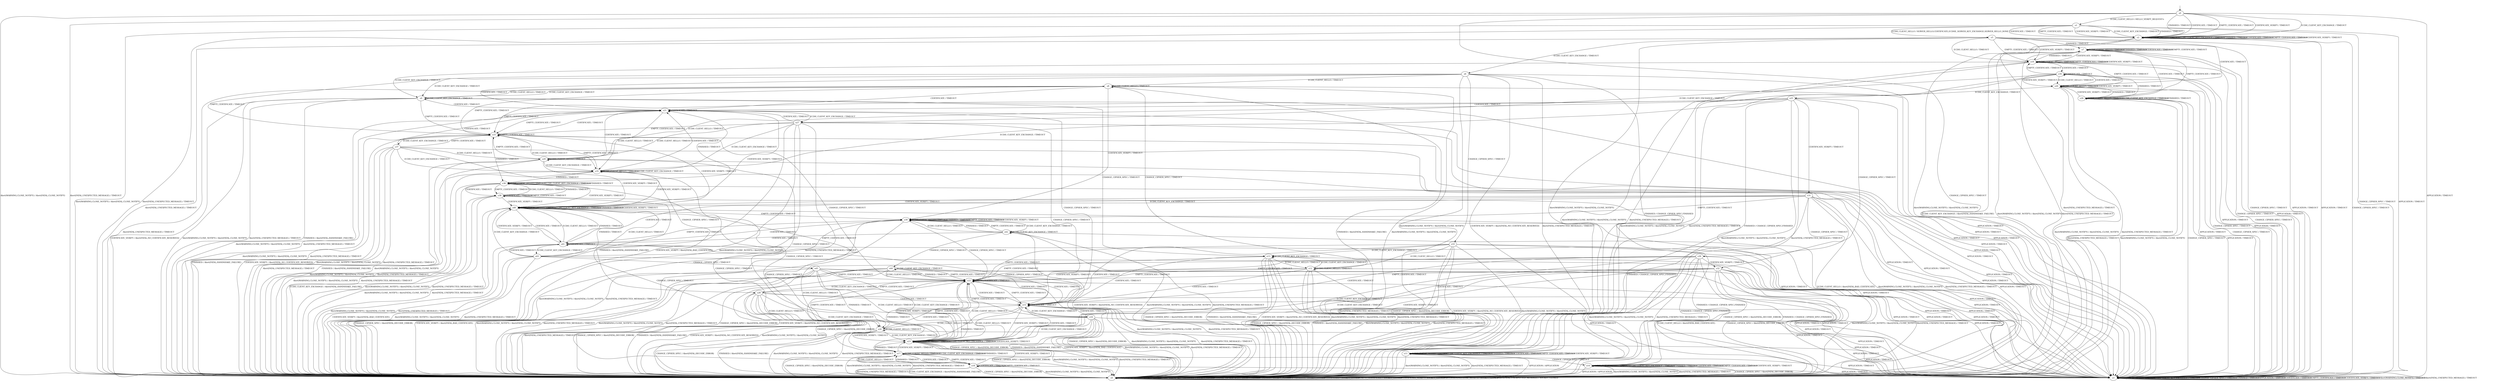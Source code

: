 digraph h5 {
s0 [label="s0"];
s1 [label="s1"];
s2 [label="s2"];
s3 [label="s3"];
s4 [label="s4"];
s5 [label="s5"];
s6 [label="s6"];
s7 [label="s7"];
s19 [label="s19"];
s20 [label="s20"];
s8 [label="s8"];
s9 [label="s9"];
s10 [label="s10"];
s11 [label="s11"];
s21 [label="s21"];
s25 [label="s25"];
s26 [label="s26"];
s33 [label="s33"];
s34 [label="s34"];
s12 [label="s12"];
s13 [label="s13"];
s14 [label="s14"];
s15 [label="s15"];
s22 [label="s22"];
s27 [label="s27"];
s29 [label="s29"];
s30 [label="s30"];
s31 [label="s31"];
s35 [label="s35"];
s36 [label="s36"];
s37 [label="s37"];
s39 [label="s39"];
s40 [label="s40"];
s16 [label="s16"];
s17 [label="s17"];
s23 [label="s23"];
s28 [label="s28"];
s32 [label="s32"];
s38 [label="s38"];
s41 [label="s41"];
s42 [label="s42"];
s18 [label="s18"];
s24 [label="s24"];
s43 [label="s43"];
s44 [label="s44"];
s45 [label="s45"];
s0 -> s1 [label="ECDH_CLIENT_HELLO / HELLO_VERIFY_REQUEST+"];
s0 -> s2 [label="ECDH_CLIENT_KEY_EXCHANGE / TIMEOUT"];
s0 -> s3 [label="CHANGE_CIPHER_SPEC / TIMEOUT"];
s0 -> s2 [label="FINISHED / TIMEOUT"];
s0 -> s3 [label="APPLICATION / TIMEOUT"];
s0 -> s2 [label="CERTIFICATE / TIMEOUT"];
s0 -> s2 [label="EMPTY_CERTIFICATE / TIMEOUT"];
s0 -> s2 [label="CERTIFICATE_VERIFY / TIMEOUT"];
s0 -> s4 [label="Alert(WARNING,CLOSE_NOTIFY) / Alert(FATAL,CLOSE_NOTIFY)"];
s0 -> s4 [label="Alert(FATAL,UNEXPECTED_MESSAGE) / TIMEOUT"];
s1 -> s5 [label="ECDH_CLIENT_HELLO / SERVER_HELLO,CERTIFICATE,ECDHE_SERVER_KEY_EXCHANGE,SERVER_HELLO_DONE"];
s1 -> s2 [label="ECDH_CLIENT_KEY_EXCHANGE / TIMEOUT"];
s1 -> s3 [label="CHANGE_CIPHER_SPEC / TIMEOUT"];
s1 -> s2 [label="FINISHED / TIMEOUT"];
s1 -> s3 [label="APPLICATION / TIMEOUT"];
s1 -> s2 [label="CERTIFICATE / TIMEOUT"];
s1 -> s2 [label="EMPTY_CERTIFICATE / TIMEOUT"];
s1 -> s2 [label="CERTIFICATE_VERIFY / TIMEOUT"];
s1 -> s4 [label="Alert(WARNING,CLOSE_NOTIFY) / Alert(FATAL,CLOSE_NOTIFY)"];
s1 -> s4 [label="Alert(FATAL,UNEXPECTED_MESSAGE) / TIMEOUT"];
s2 -> s2 [label="ECDH_CLIENT_HELLO / TIMEOUT"];
s2 -> s2 [label="ECDH_CLIENT_KEY_EXCHANGE / TIMEOUT"];
s2 -> s3 [label="CHANGE_CIPHER_SPEC / TIMEOUT"];
s2 -> s2 [label="FINISHED / TIMEOUT"];
s2 -> s3 [label="APPLICATION / TIMEOUT"];
s2 -> s2 [label="CERTIFICATE / TIMEOUT"];
s2 -> s2 [label="EMPTY_CERTIFICATE / TIMEOUT"];
s2 -> s2 [label="CERTIFICATE_VERIFY / TIMEOUT"];
s2 -> s4 [label="Alert(WARNING,CLOSE_NOTIFY) / Alert(FATAL,CLOSE_NOTIFY)"];
s2 -> s4 [label="Alert(FATAL,UNEXPECTED_MESSAGE) / TIMEOUT"];
s3 -> s3 [label="ECDH_CLIENT_HELLO / TIMEOUT"];
s3 -> s3 [label="ECDH_CLIENT_KEY_EXCHANGE / TIMEOUT"];
s3 -> s3 [label="CHANGE_CIPHER_SPEC / TIMEOUT"];
s3 -> s3 [label="FINISHED / TIMEOUT"];
s3 -> s3 [label="APPLICATION / TIMEOUT"];
s3 -> s3 [label="CERTIFICATE / TIMEOUT"];
s3 -> s3 [label="EMPTY_CERTIFICATE / TIMEOUT"];
s3 -> s3 [label="CERTIFICATE_VERIFY / TIMEOUT"];
s3 -> s3 [label="Alert(WARNING,CLOSE_NOTIFY) / TIMEOUT"];
s3 -> s3 [label="Alert(FATAL,UNEXPECTED_MESSAGE) / TIMEOUT"];
s4 -> s4 [label="ECDH_CLIENT_HELLO / SOCKET_CLOSED"];
s4 -> s4 [label="ECDH_CLIENT_KEY_EXCHANGE / SOCKET_CLOSED"];
s4 -> s4 [label="CHANGE_CIPHER_SPEC / SOCKET_CLOSED"];
s4 -> s4 [label="FINISHED / SOCKET_CLOSED"];
s4 -> s4 [label="APPLICATION / SOCKET_CLOSED"];
s4 -> s4 [label="CERTIFICATE / SOCKET_CLOSED"];
s4 -> s4 [label="EMPTY_CERTIFICATE / SOCKET_CLOSED"];
s4 -> s4 [label="CERTIFICATE_VERIFY / SOCKET_CLOSED"];
s4 -> s4 [label="Alert(WARNING,CLOSE_NOTIFY) / SOCKET_CLOSED"];
s4 -> s4 [label="Alert(FATAL,UNEXPECTED_MESSAGE) / SOCKET_CLOSED"];
s5 -> s19 [label="ECDH_CLIENT_HELLO / TIMEOUT"];
s5 -> s6 [label="ECDH_CLIENT_KEY_EXCHANGE / TIMEOUT"];
s5 -> s3 [label="CHANGE_CIPHER_SPEC / TIMEOUT"];
s5 -> s7 [label="FINISHED / TIMEOUT"];
s5 -> s3 [label="APPLICATION / TIMEOUT"];
s5 -> s20 [label="CERTIFICATE / TIMEOUT"];
s5 -> s19 [label="EMPTY_CERTIFICATE / TIMEOUT"];
s5 -> s19 [label="CERTIFICATE_VERIFY / TIMEOUT"];
s5 -> s4 [label="Alert(WARNING,CLOSE_NOTIFY) / Alert(FATAL,CLOSE_NOTIFY)"];
s5 -> s4 [label="Alert(FATAL,UNEXPECTED_MESSAGE) / TIMEOUT"];
s6 -> s8 [label="ECDH_CLIENT_HELLO / TIMEOUT"];
s6 -> s9 [label="ECDH_CLIENT_KEY_EXCHANGE / TIMEOUT"];
s6 -> s10 [label="CHANGE_CIPHER_SPEC / TIMEOUT"];
s6 -> s11 [label="FINISHED / CHANGE_CIPHER_SPEC,FINISHED"];
s6 -> s3 [label="APPLICATION / TIMEOUT"];
s6 -> s21 [label="CERTIFICATE / TIMEOUT"];
s6 -> s33 [label="EMPTY_CERTIFICATE / TIMEOUT"];
s6 -> s4 [label="CERTIFICATE_VERIFY / Alert(FATAL,NO_CERTIFICATE_RESERVED)"];
s6 -> s4 [label="Alert(WARNING,CLOSE_NOTIFY) / Alert(FATAL,CLOSE_NOTIFY)"];
s6 -> s4 [label="Alert(FATAL,UNEXPECTED_MESSAGE) / TIMEOUT"];
s7 -> s7 [label="ECDH_CLIENT_HELLO / TIMEOUT"];
s7 -> s4 [label="ECDH_CLIENT_KEY_EXCHANGE / Alert(FATAL,HANDSHAKE_FAILURE)"];
s7 -> s3 [label="CHANGE_CIPHER_SPEC / TIMEOUT"];
s7 -> s7 [label="FINISHED / TIMEOUT"];
s7 -> s3 [label="APPLICATION / TIMEOUT"];
s7 -> s7 [label="CERTIFICATE / TIMEOUT"];
s7 -> s7 [label="EMPTY_CERTIFICATE / TIMEOUT"];
s7 -> s19 [label="CERTIFICATE_VERIFY / TIMEOUT"];
s7 -> s4 [label="Alert(WARNING,CLOSE_NOTIFY) / Alert(FATAL,CLOSE_NOTIFY)"];
s7 -> s4 [label="Alert(FATAL,UNEXPECTED_MESSAGE) / TIMEOUT"];
s19 -> s19 [label="ECDH_CLIENT_HELLO / TIMEOUT"];
s19 -> s9 [label="ECDH_CLIENT_KEY_EXCHANGE / TIMEOUT"];
s19 -> s3 [label="CHANGE_CIPHER_SPEC / TIMEOUT"];
s19 -> s7 [label="FINISHED / TIMEOUT"];
s19 -> s3 [label="APPLICATION / TIMEOUT"];
s19 -> s34 [label="CERTIFICATE / TIMEOUT"];
s19 -> s19 [label="EMPTY_CERTIFICATE / TIMEOUT"];
s19 -> s19 [label="CERTIFICATE_VERIFY / TIMEOUT"];
s19 -> s4 [label="Alert(WARNING,CLOSE_NOTIFY) / Alert(FATAL,CLOSE_NOTIFY)"];
s19 -> s4 [label="Alert(FATAL,UNEXPECTED_MESSAGE) / TIMEOUT"];
s20 -> s20 [label="ECDH_CLIENT_HELLO / TIMEOUT"];
s20 -> s25 [label="ECDH_CLIENT_KEY_EXCHANGE / TIMEOUT"];
s20 -> s3 [label="CHANGE_CIPHER_SPEC / TIMEOUT"];
s20 -> s26 [label="FINISHED / TIMEOUT"];
s20 -> s3 [label="APPLICATION / TIMEOUT"];
s20 -> s34 [label="CERTIFICATE / TIMEOUT"];
s20 -> s19 [label="EMPTY_CERTIFICATE / TIMEOUT"];
s20 -> s20 [label="CERTIFICATE_VERIFY / TIMEOUT"];
s20 -> s4 [label="Alert(WARNING,CLOSE_NOTIFY) / Alert(FATAL,CLOSE_NOTIFY)"];
s20 -> s4 [label="Alert(FATAL,UNEXPECTED_MESSAGE) / TIMEOUT"];
s8 -> s8 [label="ECDH_CLIENT_HELLO / TIMEOUT"];
s8 -> s9 [label="ECDH_CLIENT_KEY_EXCHANGE / TIMEOUT"];
s8 -> s12 [label="CHANGE_CIPHER_SPEC / TIMEOUT"];
s8 -> s4 [label="FINISHED / Alert(FATAL,HANDSHAKE_FAILURE)"];
s8 -> s3 [label="APPLICATION / TIMEOUT"];
s8 -> s21 [label="CERTIFICATE / TIMEOUT"];
s8 -> s33 [label="EMPTY_CERTIFICATE / TIMEOUT"];
s8 -> s39 [label="CERTIFICATE_VERIFY / TIMEOUT"];
s8 -> s4 [label="Alert(WARNING,CLOSE_NOTIFY) / Alert(FATAL,CLOSE_NOTIFY)"];
s8 -> s4 [label="Alert(FATAL,UNEXPECTED_MESSAGE) / TIMEOUT"];
s9 -> s8 [label="ECDH_CLIENT_HELLO / TIMEOUT"];
s9 -> s9 [label="ECDH_CLIENT_KEY_EXCHANGE / TIMEOUT"];
s9 -> s13 [label="CHANGE_CIPHER_SPEC / TIMEOUT"];
s9 -> s4 [label="FINISHED / Alert(FATAL,HANDSHAKE_FAILURE)"];
s9 -> s3 [label="APPLICATION / TIMEOUT"];
s9 -> s21 [label="CERTIFICATE / TIMEOUT"];
s9 -> s33 [label="EMPTY_CERTIFICATE / TIMEOUT"];
s9 -> s4 [label="CERTIFICATE_VERIFY / Alert(FATAL,NO_CERTIFICATE_RESERVED)"];
s9 -> s4 [label="Alert(WARNING,CLOSE_NOTIFY) / Alert(FATAL,CLOSE_NOTIFY)"];
s9 -> s4 [label="Alert(FATAL,UNEXPECTED_MESSAGE) / TIMEOUT"];
s10 -> s12 [label="ECDH_CLIENT_HELLO / TIMEOUT"];
s10 -> s13 [label="ECDH_CLIENT_KEY_EXCHANGE / TIMEOUT"];
s10 -> s4 [label="CHANGE_CIPHER_SPEC / Alert(FATAL,DECODE_ERROR)"];
s10 -> s14 [label="FINISHED / CHANGE_CIPHER_SPEC,FINISHED"];
s10 -> s3 [label="APPLICATION / TIMEOUT"];
s10 -> s15 [label="CERTIFICATE / TIMEOUT"];
s10 -> s22 [label="EMPTY_CERTIFICATE / TIMEOUT"];
s10 -> s4 [label="CERTIFICATE_VERIFY / Alert(FATAL,NO_CERTIFICATE_RESERVED)"];
s10 -> s4 [label="Alert(WARNING,CLOSE_NOTIFY) / Alert(FATAL,CLOSE_NOTIFY)"];
s10 -> s4 [label="Alert(FATAL,UNEXPECTED_MESSAGE) / TIMEOUT"];
s11 -> s11 [label="ECDH_CLIENT_HELLO / TIMEOUT"];
s11 -> s11 [label="ECDH_CLIENT_KEY_EXCHANGE / TIMEOUT"];
s11 -> s14 [label="CHANGE_CIPHER_SPEC / TIMEOUT"];
s11 -> s11 [label="FINISHED / TIMEOUT"];
s11 -> s4 [label="APPLICATION / APPLICATION"];
s11 -> s11 [label="CERTIFICATE / TIMEOUT"];
s11 -> s11 [label="EMPTY_CERTIFICATE / TIMEOUT"];
s11 -> s11 [label="CERTIFICATE_VERIFY / TIMEOUT"];
s11 -> s4 [label="Alert(WARNING,CLOSE_NOTIFY) / Alert(FATAL,CLOSE_NOTIFY)"];
s11 -> s4 [label="Alert(FATAL,UNEXPECTED_MESSAGE) / TIMEOUT"];
s21 -> s35 [label="ECDH_CLIENT_HELLO / TIMEOUT"];
s21 -> s27 [label="ECDH_CLIENT_KEY_EXCHANGE / TIMEOUT"];
s21 -> s15 [label="CHANGE_CIPHER_SPEC / TIMEOUT"];
s21 -> s36 [label="FINISHED / TIMEOUT"];
s21 -> s3 [label="APPLICATION / TIMEOUT"];
s21 -> s21 [label="CERTIFICATE / TIMEOUT"];
s21 -> s33 [label="EMPTY_CERTIFICATE / TIMEOUT"];
s21 -> s40 [label="CERTIFICATE_VERIFY / TIMEOUT"];
s21 -> s4 [label="Alert(WARNING,CLOSE_NOTIFY) / Alert(FATAL,CLOSE_NOTIFY)"];
s21 -> s4 [label="Alert(FATAL,UNEXPECTED_MESSAGE) / TIMEOUT"];
s25 -> s29 [label="ECDH_CLIENT_HELLO / TIMEOUT"];
s25 -> s35 [label="ECDH_CLIENT_KEY_EXCHANGE / TIMEOUT"];
s25 -> s30 [label="CHANGE_CIPHER_SPEC / TIMEOUT"];
s25 -> s11 [label="FINISHED / CHANGE_CIPHER_SPEC,FINISHED"];
s25 -> s3 [label="APPLICATION / TIMEOUT"];
s25 -> s21 [label="CERTIFICATE / TIMEOUT"];
s25 -> s33 [label="EMPTY_CERTIFICATE / TIMEOUT"];
s25 -> s31 [label="CERTIFICATE_VERIFY / TIMEOUT"];
s25 -> s4 [label="Alert(WARNING,CLOSE_NOTIFY) / Alert(FATAL,CLOSE_NOTIFY)"];
s25 -> s4 [label="Alert(FATAL,UNEXPECTED_MESSAGE) / TIMEOUT"];
s26 -> s26 [label="ECDH_CLIENT_HELLO / TIMEOUT"];
s26 -> s26 [label="ECDH_CLIENT_KEY_EXCHANGE / TIMEOUT"];
s26 -> s3 [label="CHANGE_CIPHER_SPEC / TIMEOUT"];
s26 -> s26 [label="FINISHED / TIMEOUT"];
s26 -> s3 [label="APPLICATION / TIMEOUT"];
s26 -> s7 [label="CERTIFICATE / TIMEOUT"];
s26 -> s7 [label="EMPTY_CERTIFICATE / TIMEOUT"];
s26 -> s20 [label="CERTIFICATE_VERIFY / TIMEOUT"];
s26 -> s4 [label="Alert(WARNING,CLOSE_NOTIFY) / Alert(FATAL,CLOSE_NOTIFY)"];
s26 -> s4 [label="Alert(FATAL,UNEXPECTED_MESSAGE) / TIMEOUT"];
s33 -> s35 [label="ECDH_CLIENT_HELLO / TIMEOUT"];
s33 -> s37 [label="ECDH_CLIENT_KEY_EXCHANGE / TIMEOUT"];
s33 -> s22 [label="CHANGE_CIPHER_SPEC / TIMEOUT"];
s33 -> s36 [label="FINISHED / TIMEOUT"];
s33 -> s3 [label="APPLICATION / TIMEOUT"];
s33 -> s21 [label="CERTIFICATE / TIMEOUT"];
s33 -> s33 [label="EMPTY_CERTIFICATE / TIMEOUT"];
s33 -> s40 [label="CERTIFICATE_VERIFY / TIMEOUT"];
s33 -> s4 [label="Alert(WARNING,CLOSE_NOTIFY) / Alert(FATAL,CLOSE_NOTIFY)"];
s33 -> s4 [label="Alert(FATAL,UNEXPECTED_MESSAGE) / TIMEOUT"];
s34 -> s20 [label="ECDH_CLIENT_HELLO / TIMEOUT"];
s34 -> s27 [label="ECDH_CLIENT_KEY_EXCHANGE / TIMEOUT"];
s34 -> s3 [label="CHANGE_CIPHER_SPEC / TIMEOUT"];
s34 -> s26 [label="FINISHED / TIMEOUT"];
s34 -> s3 [label="APPLICATION / TIMEOUT"];
s34 -> s34 [label="CERTIFICATE / TIMEOUT"];
s34 -> s19 [label="EMPTY_CERTIFICATE / TIMEOUT"];
s34 -> s20 [label="CERTIFICATE_VERIFY / TIMEOUT"];
s34 -> s4 [label="Alert(WARNING,CLOSE_NOTIFY) / Alert(FATAL,CLOSE_NOTIFY)"];
s34 -> s4 [label="Alert(FATAL,UNEXPECTED_MESSAGE) / TIMEOUT"];
s12 -> s12 [label="ECDH_CLIENT_HELLO / TIMEOUT"];
s12 -> s13 [label="ECDH_CLIENT_KEY_EXCHANGE / TIMEOUT"];
s12 -> s4 [label="CHANGE_CIPHER_SPEC / Alert(FATAL,DECODE_ERROR)"];
s12 -> s4 [label="FINISHED / Alert(FATAL,HANDSHAKE_FAILURE)"];
s12 -> s3 [label="APPLICATION / TIMEOUT"];
s12 -> s15 [label="CERTIFICATE / TIMEOUT"];
s12 -> s22 [label="EMPTY_CERTIFICATE / TIMEOUT"];
s12 -> s22 [label="CERTIFICATE_VERIFY / TIMEOUT"];
s12 -> s4 [label="Alert(WARNING,CLOSE_NOTIFY) / Alert(FATAL,CLOSE_NOTIFY)"];
s12 -> s4 [label="Alert(FATAL,UNEXPECTED_MESSAGE) / TIMEOUT"];
s13 -> s12 [label="ECDH_CLIENT_HELLO / TIMEOUT"];
s13 -> s13 [label="ECDH_CLIENT_KEY_EXCHANGE / TIMEOUT"];
s13 -> s4 [label="CHANGE_CIPHER_SPEC / Alert(FATAL,DECODE_ERROR)"];
s13 -> s4 [label="FINISHED / Alert(FATAL,HANDSHAKE_FAILURE)"];
s13 -> s3 [label="APPLICATION / TIMEOUT"];
s13 -> s15 [label="CERTIFICATE / TIMEOUT"];
s13 -> s22 [label="EMPTY_CERTIFICATE / TIMEOUT"];
s13 -> s4 [label="CERTIFICATE_VERIFY / Alert(FATAL,NO_CERTIFICATE_RESERVED)"];
s13 -> s4 [label="Alert(WARNING,CLOSE_NOTIFY) / Alert(FATAL,CLOSE_NOTIFY)"];
s13 -> s4 [label="Alert(FATAL,UNEXPECTED_MESSAGE) / TIMEOUT"];
s14 -> s14 [label="ECDH_CLIENT_HELLO / TIMEOUT"];
s14 -> s14 [label="ECDH_CLIENT_KEY_EXCHANGE / TIMEOUT"];
s14 -> s4 [label="CHANGE_CIPHER_SPEC / Alert(FATAL,DECODE_ERROR)"];
s14 -> s14 [label="FINISHED / TIMEOUT"];
s14 -> s4 [label="APPLICATION / APPLICATION"];
s14 -> s14 [label="CERTIFICATE / TIMEOUT"];
s14 -> s14 [label="EMPTY_CERTIFICATE / TIMEOUT"];
s14 -> s14 [label="CERTIFICATE_VERIFY / TIMEOUT"];
s14 -> s4 [label="Alert(WARNING,CLOSE_NOTIFY) / Alert(FATAL,CLOSE_NOTIFY)"];
s14 -> s4 [label="Alert(FATAL,UNEXPECTED_MESSAGE) / TIMEOUT"];
s15 -> s23 [label="ECDH_CLIENT_HELLO / TIMEOUT"];
s15 -> s16 [label="ECDH_CLIENT_KEY_EXCHANGE / TIMEOUT"];
s15 -> s4 [label="CHANGE_CIPHER_SPEC / Alert(FATAL,DECODE_ERROR)"];
s15 -> s17 [label="FINISHED / TIMEOUT"];
s15 -> s3 [label="APPLICATION / TIMEOUT"];
s15 -> s15 [label="CERTIFICATE / TIMEOUT"];
s15 -> s22 [label="EMPTY_CERTIFICATE / TIMEOUT"];
s15 -> s23 [label="CERTIFICATE_VERIFY / TIMEOUT"];
s15 -> s4 [label="Alert(WARNING,CLOSE_NOTIFY) / Alert(FATAL,CLOSE_NOTIFY)"];
s15 -> s4 [label="Alert(FATAL,UNEXPECTED_MESSAGE) / TIMEOUT"];
s22 -> s23 [label="ECDH_CLIENT_HELLO / TIMEOUT"];
s22 -> s28 [label="ECDH_CLIENT_KEY_EXCHANGE / TIMEOUT"];
s22 -> s4 [label="CHANGE_CIPHER_SPEC / Alert(FATAL,DECODE_ERROR)"];
s22 -> s17 [label="FINISHED / TIMEOUT"];
s22 -> s3 [label="APPLICATION / TIMEOUT"];
s22 -> s15 [label="CERTIFICATE / TIMEOUT"];
s22 -> s22 [label="EMPTY_CERTIFICATE / TIMEOUT"];
s22 -> s23 [label="CERTIFICATE_VERIFY / TIMEOUT"];
s22 -> s4 [label="Alert(WARNING,CLOSE_NOTIFY) / Alert(FATAL,CLOSE_NOTIFY)"];
s22 -> s4 [label="Alert(FATAL,UNEXPECTED_MESSAGE) / TIMEOUT"];
s27 -> s29 [label="ECDH_CLIENT_HELLO / TIMEOUT"];
s27 -> s35 [label="ECDH_CLIENT_KEY_EXCHANGE / TIMEOUT"];
s27 -> s16 [label="CHANGE_CIPHER_SPEC / TIMEOUT"];
s27 -> s4 [label="FINISHED / Alert(FATAL,HANDSHAKE_FAILURE)"];
s27 -> s3 [label="APPLICATION / TIMEOUT"];
s27 -> s21 [label="CERTIFICATE / TIMEOUT"];
s27 -> s33 [label="EMPTY_CERTIFICATE / TIMEOUT"];
s27 -> s4 [label="CERTIFICATE_VERIFY / Alert(FATAL,BAD_CERTIFICATE)"];
s27 -> s4 [label="Alert(WARNING,CLOSE_NOTIFY) / Alert(FATAL,CLOSE_NOTIFY)"];
s27 -> s4 [label="Alert(FATAL,UNEXPECTED_MESSAGE) / TIMEOUT"];
s29 -> s29 [label="ECDH_CLIENT_HELLO / TIMEOUT"];
s29 -> s35 [label="ECDH_CLIENT_KEY_EXCHANGE / TIMEOUT"];
s29 -> s24 [label="CHANGE_CIPHER_SPEC / TIMEOUT"];
s29 -> s4 [label="FINISHED / Alert(FATAL,HANDSHAKE_FAILURE)"];
s29 -> s3 [label="APPLICATION / TIMEOUT"];
s29 -> s21 [label="CERTIFICATE / TIMEOUT"];
s29 -> s33 [label="EMPTY_CERTIFICATE / TIMEOUT"];
s29 -> s40 [label="CERTIFICATE_VERIFY / TIMEOUT"];
s29 -> s4 [label="Alert(WARNING,CLOSE_NOTIFY) / Alert(FATAL,CLOSE_NOTIFY)"];
s29 -> s4 [label="Alert(FATAL,UNEXPECTED_MESSAGE) / TIMEOUT"];
s30 -> s24 [label="ECDH_CLIENT_HELLO / TIMEOUT"];
s30 -> s23 [label="ECDH_CLIENT_KEY_EXCHANGE / TIMEOUT"];
s30 -> s4 [label="CHANGE_CIPHER_SPEC / Alert(FATAL,DECODE_ERROR)"];
s30 -> s14 [label="FINISHED / CHANGE_CIPHER_SPEC,FINISHED"];
s30 -> s3 [label="APPLICATION / TIMEOUT"];
s30 -> s15 [label="CERTIFICATE / TIMEOUT"];
s30 -> s22 [label="EMPTY_CERTIFICATE / TIMEOUT"];
s30 -> s32 [label="CERTIFICATE_VERIFY / TIMEOUT"];
s30 -> s4 [label="Alert(WARNING,CLOSE_NOTIFY) / Alert(FATAL,CLOSE_NOTIFY)"];
s30 -> s4 [label="Alert(FATAL,UNEXPECTED_MESSAGE) / TIMEOUT"];
s31 -> s4 [label="ECDH_CLIENT_HELLO / Alert(FATAL,BAD_CERTIFICATE)"];
s31 -> s40 [label="ECDH_CLIENT_KEY_EXCHANGE / TIMEOUT"];
s31 -> s32 [label="CHANGE_CIPHER_SPEC / TIMEOUT"];
s31 -> s11 [label="FINISHED / CHANGE_CIPHER_SPEC,FINISHED"];
s31 -> s3 [label="APPLICATION / TIMEOUT"];
s31 -> s41 [label="CERTIFICATE / TIMEOUT"];
s31 -> s39 [label="EMPTY_CERTIFICATE / TIMEOUT"];
s31 -> s40 [label="CERTIFICATE_VERIFY / TIMEOUT"];
s31 -> s4 [label="Alert(WARNING,CLOSE_NOTIFY) / Alert(FATAL,CLOSE_NOTIFY)"];
s31 -> s4 [label="Alert(FATAL,UNEXPECTED_MESSAGE) / TIMEOUT"];
s35 -> s35 [label="ECDH_CLIENT_HELLO / TIMEOUT"];
s35 -> s35 [label="ECDH_CLIENT_KEY_EXCHANGE / TIMEOUT"];
s35 -> s23 [label="CHANGE_CIPHER_SPEC / TIMEOUT"];
s35 -> s36 [label="FINISHED / TIMEOUT"];
s35 -> s3 [label="APPLICATION / TIMEOUT"];
s35 -> s21 [label="CERTIFICATE / TIMEOUT"];
s35 -> s33 [label="EMPTY_CERTIFICATE / TIMEOUT"];
s35 -> s40 [label="CERTIFICATE_VERIFY / TIMEOUT"];
s35 -> s4 [label="Alert(WARNING,CLOSE_NOTIFY) / Alert(FATAL,CLOSE_NOTIFY)"];
s35 -> s4 [label="Alert(FATAL,UNEXPECTED_MESSAGE) / TIMEOUT"];
s36 -> s36 [label="ECDH_CLIENT_HELLO / TIMEOUT"];
s36 -> s36 [label="ECDH_CLIENT_KEY_EXCHANGE / TIMEOUT"];
s36 -> s17 [label="CHANGE_CIPHER_SPEC / TIMEOUT"];
s36 -> s36 [label="FINISHED / TIMEOUT"];
s36 -> s3 [label="APPLICATION / TIMEOUT"];
s36 -> s38 [label="CERTIFICATE / TIMEOUT"];
s36 -> s38 [label="EMPTY_CERTIFICATE / TIMEOUT"];
s36 -> s40 [label="CERTIFICATE_VERIFY / TIMEOUT"];
s36 -> s4 [label="Alert(WARNING,CLOSE_NOTIFY) / Alert(FATAL,CLOSE_NOTIFY)"];
s36 -> s4 [label="Alert(FATAL,UNEXPECTED_MESSAGE) / TIMEOUT"];
s37 -> s29 [label="ECDH_CLIENT_HELLO / TIMEOUT"];
s37 -> s35 [label="ECDH_CLIENT_KEY_EXCHANGE / TIMEOUT"];
s37 -> s28 [label="CHANGE_CIPHER_SPEC / TIMEOUT"];
s37 -> s4 [label="FINISHED / Alert(FATAL,HANDSHAKE_FAILURE)"];
s37 -> s3 [label="APPLICATION / TIMEOUT"];
s37 -> s21 [label="CERTIFICATE / TIMEOUT"];
s37 -> s33 [label="EMPTY_CERTIFICATE / TIMEOUT"];
s37 -> s4 [label="CERTIFICATE_VERIFY / Alert(FATAL,NO_CERTIFICATE_RESERVED)"];
s37 -> s4 [label="Alert(WARNING,CLOSE_NOTIFY) / Alert(FATAL,CLOSE_NOTIFY)"];
s37 -> s4 [label="Alert(FATAL,UNEXPECTED_MESSAGE) / TIMEOUT"];
s39 -> s39 [label="ECDH_CLIENT_HELLO / TIMEOUT"];
s39 -> s42 [label="ECDH_CLIENT_KEY_EXCHANGE / TIMEOUT"];
s39 -> s22 [label="CHANGE_CIPHER_SPEC / TIMEOUT"];
s39 -> s39 [label="FINISHED / TIMEOUT"];
s39 -> s3 [label="APPLICATION / TIMEOUT"];
s39 -> s41 [label="CERTIFICATE / TIMEOUT"];
s39 -> s39 [label="EMPTY_CERTIFICATE / TIMEOUT"];
s39 -> s39 [label="CERTIFICATE_VERIFY / TIMEOUT"];
s39 -> s4 [label="Alert(WARNING,CLOSE_NOTIFY) / Alert(FATAL,CLOSE_NOTIFY)"];
s39 -> s4 [label="Alert(FATAL,UNEXPECTED_MESSAGE) / TIMEOUT"];
s40 -> s40 [label="ECDH_CLIENT_HELLO / TIMEOUT"];
s40 -> s40 [label="ECDH_CLIENT_KEY_EXCHANGE / TIMEOUT"];
s40 -> s23 [label="CHANGE_CIPHER_SPEC / TIMEOUT"];
s40 -> s40 [label="FINISHED / TIMEOUT"];
s40 -> s3 [label="APPLICATION / TIMEOUT"];
s40 -> s41 [label="CERTIFICATE / TIMEOUT"];
s40 -> s39 [label="EMPTY_CERTIFICATE / TIMEOUT"];
s40 -> s40 [label="CERTIFICATE_VERIFY / TIMEOUT"];
s40 -> s4 [label="Alert(WARNING,CLOSE_NOTIFY) / Alert(FATAL,CLOSE_NOTIFY)"];
s40 -> s4 [label="Alert(FATAL,UNEXPECTED_MESSAGE) / TIMEOUT"];
s16 -> s24 [label="ECDH_CLIENT_HELLO / TIMEOUT"];
s16 -> s23 [label="ECDH_CLIENT_KEY_EXCHANGE / TIMEOUT"];
s16 -> s4 [label="CHANGE_CIPHER_SPEC / Alert(FATAL,DECODE_ERROR)"];
s16 -> s4 [label="FINISHED / Alert(FATAL,HANDSHAKE_FAILURE)"];
s16 -> s3 [label="APPLICATION / TIMEOUT"];
s16 -> s15 [label="CERTIFICATE / TIMEOUT"];
s16 -> s22 [label="EMPTY_CERTIFICATE / TIMEOUT"];
s16 -> s4 [label="CERTIFICATE_VERIFY / Alert(FATAL,BAD_CERTIFICATE)"];
s16 -> s4 [label="Alert(WARNING,CLOSE_NOTIFY) / Alert(FATAL,CLOSE_NOTIFY)"];
s16 -> s4 [label="Alert(FATAL,UNEXPECTED_MESSAGE) / TIMEOUT"];
s17 -> s17 [label="ECDH_CLIENT_HELLO / TIMEOUT"];
s17 -> s17 [label="ECDH_CLIENT_KEY_EXCHANGE / TIMEOUT"];
s17 -> s4 [label="CHANGE_CIPHER_SPEC / Alert(FATAL,DECODE_ERROR)"];
s17 -> s17 [label="FINISHED / TIMEOUT"];
s17 -> s3 [label="APPLICATION / TIMEOUT"];
s17 -> s18 [label="CERTIFICATE / TIMEOUT"];
s17 -> s18 [label="EMPTY_CERTIFICATE / TIMEOUT"];
s17 -> s23 [label="CERTIFICATE_VERIFY / TIMEOUT"];
s17 -> s4 [label="Alert(WARNING,CLOSE_NOTIFY) / Alert(FATAL,CLOSE_NOTIFY)"];
s17 -> s4 [label="Alert(FATAL,UNEXPECTED_MESSAGE) / TIMEOUT"];
s23 -> s23 [label="ECDH_CLIENT_HELLO / TIMEOUT"];
s23 -> s23 [label="ECDH_CLIENT_KEY_EXCHANGE / TIMEOUT"];
s23 -> s4 [label="CHANGE_CIPHER_SPEC / Alert(FATAL,DECODE_ERROR)"];
s23 -> s17 [label="FINISHED / TIMEOUT"];
s23 -> s3 [label="APPLICATION / TIMEOUT"];
s23 -> s15 [label="CERTIFICATE / TIMEOUT"];
s23 -> s22 [label="EMPTY_CERTIFICATE / TIMEOUT"];
s23 -> s23 [label="CERTIFICATE_VERIFY / TIMEOUT"];
s23 -> s4 [label="Alert(WARNING,CLOSE_NOTIFY) / Alert(FATAL,CLOSE_NOTIFY)"];
s23 -> s4 [label="Alert(FATAL,UNEXPECTED_MESSAGE) / TIMEOUT"];
s28 -> s24 [label="ECDH_CLIENT_HELLO / TIMEOUT"];
s28 -> s23 [label="ECDH_CLIENT_KEY_EXCHANGE / TIMEOUT"];
s28 -> s4 [label="CHANGE_CIPHER_SPEC / Alert(FATAL,DECODE_ERROR)"];
s28 -> s4 [label="FINISHED / Alert(FATAL,HANDSHAKE_FAILURE)"];
s28 -> s3 [label="APPLICATION / TIMEOUT"];
s28 -> s15 [label="CERTIFICATE / TIMEOUT"];
s28 -> s22 [label="EMPTY_CERTIFICATE / TIMEOUT"];
s28 -> s4 [label="CERTIFICATE_VERIFY / Alert(FATAL,NO_CERTIFICATE_RESERVED)"];
s28 -> s4 [label="Alert(WARNING,CLOSE_NOTIFY) / Alert(FATAL,CLOSE_NOTIFY)"];
s28 -> s4 [label="Alert(FATAL,UNEXPECTED_MESSAGE) / TIMEOUT"];
s32 -> s4 [label="ECDH_CLIENT_HELLO / Alert(FATAL,BAD_CERTIFICATE)"];
s32 -> s23 [label="ECDH_CLIENT_KEY_EXCHANGE / TIMEOUT"];
s32 -> s4 [label="CHANGE_CIPHER_SPEC / Alert(FATAL,DECODE_ERROR)"];
s32 -> s14 [label="FINISHED / CHANGE_CIPHER_SPEC,FINISHED"];
s32 -> s3 [label="APPLICATION / TIMEOUT"];
s32 -> s15 [label="CERTIFICATE / TIMEOUT"];
s32 -> s22 [label="EMPTY_CERTIFICATE / TIMEOUT"];
s32 -> s23 [label="CERTIFICATE_VERIFY / TIMEOUT"];
s32 -> s4 [label="Alert(WARNING,CLOSE_NOTIFY) / Alert(FATAL,CLOSE_NOTIFY)"];
s32 -> s4 [label="Alert(FATAL,UNEXPECTED_MESSAGE) / TIMEOUT"];
s38 -> s36 [label="ECDH_CLIENT_HELLO / TIMEOUT"];
s38 -> s4 [label="ECDH_CLIENT_KEY_EXCHANGE / Alert(FATAL,HANDSHAKE_FAILURE)"];
s38 -> s18 [label="CHANGE_CIPHER_SPEC / TIMEOUT"];
s38 -> s36 [label="FINISHED / TIMEOUT"];
s38 -> s3 [label="APPLICATION / TIMEOUT"];
s38 -> s38 [label="CERTIFICATE / TIMEOUT"];
s38 -> s38 [label="EMPTY_CERTIFICATE / TIMEOUT"];
s38 -> s40 [label="CERTIFICATE_VERIFY / TIMEOUT"];
s38 -> s4 [label="Alert(WARNING,CLOSE_NOTIFY) / Alert(FATAL,CLOSE_NOTIFY)"];
s38 -> s4 [label="Alert(FATAL,UNEXPECTED_MESSAGE) / TIMEOUT"];
s41 -> s40 [label="ECDH_CLIENT_HELLO / TIMEOUT"];
s41 -> s43 [label="ECDH_CLIENT_KEY_EXCHANGE / TIMEOUT"];
s41 -> s15 [label="CHANGE_CIPHER_SPEC / TIMEOUT"];
s41 -> s40 [label="FINISHED / TIMEOUT"];
s41 -> s3 [label="APPLICATION / TIMEOUT"];
s41 -> s41 [label="CERTIFICATE / TIMEOUT"];
s41 -> s39 [label="EMPTY_CERTIFICATE / TIMEOUT"];
s41 -> s40 [label="CERTIFICATE_VERIFY / TIMEOUT"];
s41 -> s4 [label="Alert(WARNING,CLOSE_NOTIFY) / Alert(FATAL,CLOSE_NOTIFY)"];
s41 -> s4 [label="Alert(FATAL,UNEXPECTED_MESSAGE) / TIMEOUT"];
s42 -> s39 [label="ECDH_CLIENT_HELLO / TIMEOUT"];
s42 -> s42 [label="ECDH_CLIENT_KEY_EXCHANGE / TIMEOUT"];
s42 -> s44 [label="CHANGE_CIPHER_SPEC / TIMEOUT"];
s42 -> s39 [label="FINISHED / TIMEOUT"];
s42 -> s3 [label="APPLICATION / TIMEOUT"];
s42 -> s41 [label="CERTIFICATE / TIMEOUT"];
s42 -> s39 [label="EMPTY_CERTIFICATE / TIMEOUT"];
s42 -> s4 [label="CERTIFICATE_VERIFY / Alert(FATAL,NO_CERTIFICATE_RESERVED)"];
s42 -> s4 [label="Alert(WARNING,CLOSE_NOTIFY) / Alert(FATAL,CLOSE_NOTIFY)"];
s42 -> s4 [label="Alert(FATAL,UNEXPECTED_MESSAGE) / TIMEOUT"];
s18 -> s17 [label="ECDH_CLIENT_HELLO / TIMEOUT"];
s18 -> s4 [label="ECDH_CLIENT_KEY_EXCHANGE / Alert(FATAL,HANDSHAKE_FAILURE)"];
s18 -> s4 [label="CHANGE_CIPHER_SPEC / Alert(FATAL,DECODE_ERROR)"];
s18 -> s17 [label="FINISHED / TIMEOUT"];
s18 -> s3 [label="APPLICATION / TIMEOUT"];
s18 -> s18 [label="CERTIFICATE / TIMEOUT"];
s18 -> s18 [label="EMPTY_CERTIFICATE / TIMEOUT"];
s18 -> s23 [label="CERTIFICATE_VERIFY / TIMEOUT"];
s18 -> s4 [label="Alert(WARNING,CLOSE_NOTIFY) / Alert(FATAL,CLOSE_NOTIFY)"];
s18 -> s4 [label="Alert(FATAL,UNEXPECTED_MESSAGE) / TIMEOUT"];
s24 -> s24 [label="ECDH_CLIENT_HELLO / TIMEOUT"];
s24 -> s23 [label="ECDH_CLIENT_KEY_EXCHANGE / TIMEOUT"];
s24 -> s4 [label="CHANGE_CIPHER_SPEC / Alert(FATAL,DECODE_ERROR)"];
s24 -> s4 [label="FINISHED / Alert(FATAL,HANDSHAKE_FAILURE)"];
s24 -> s3 [label="APPLICATION / TIMEOUT"];
s24 -> s15 [label="CERTIFICATE / TIMEOUT"];
s24 -> s22 [label="EMPTY_CERTIFICATE / TIMEOUT"];
s24 -> s23 [label="CERTIFICATE_VERIFY / TIMEOUT"];
s24 -> s4 [label="Alert(WARNING,CLOSE_NOTIFY) / Alert(FATAL,CLOSE_NOTIFY)"];
s24 -> s4 [label="Alert(FATAL,UNEXPECTED_MESSAGE) / TIMEOUT"];
s43 -> s40 [label="ECDH_CLIENT_HELLO / TIMEOUT"];
s43 -> s40 [label="ECDH_CLIENT_KEY_EXCHANGE / TIMEOUT"];
s43 -> s45 [label="CHANGE_CIPHER_SPEC / TIMEOUT"];
s43 -> s40 [label="FINISHED / TIMEOUT"];
s43 -> s3 [label="APPLICATION / TIMEOUT"];
s43 -> s41 [label="CERTIFICATE / TIMEOUT"];
s43 -> s39 [label="EMPTY_CERTIFICATE / TIMEOUT"];
s43 -> s4 [label="CERTIFICATE_VERIFY / Alert(FATAL,BAD_CERTIFICATE)"];
s43 -> s4 [label="Alert(WARNING,CLOSE_NOTIFY) / Alert(FATAL,CLOSE_NOTIFY)"];
s43 -> s4 [label="Alert(FATAL,UNEXPECTED_MESSAGE) / TIMEOUT"];
s44 -> s22 [label="ECDH_CLIENT_HELLO / TIMEOUT"];
s44 -> s44 [label="ECDH_CLIENT_KEY_EXCHANGE / TIMEOUT"];
s44 -> s4 [label="CHANGE_CIPHER_SPEC / Alert(FATAL,DECODE_ERROR)"];
s44 -> s22 [label="FINISHED / TIMEOUT"];
s44 -> s3 [label="APPLICATION / TIMEOUT"];
s44 -> s15 [label="CERTIFICATE / TIMEOUT"];
s44 -> s22 [label="EMPTY_CERTIFICATE / TIMEOUT"];
s44 -> s4 [label="CERTIFICATE_VERIFY / Alert(FATAL,NO_CERTIFICATE_RESERVED)"];
s44 -> s4 [label="Alert(WARNING,CLOSE_NOTIFY) / Alert(FATAL,CLOSE_NOTIFY)"];
s44 -> s4 [label="Alert(FATAL,UNEXPECTED_MESSAGE) / TIMEOUT"];
s45 -> s23 [label="ECDH_CLIENT_HELLO / TIMEOUT"];
s45 -> s23 [label="ECDH_CLIENT_KEY_EXCHANGE / TIMEOUT"];
s45 -> s4 [label="CHANGE_CIPHER_SPEC / Alert(FATAL,DECODE_ERROR)"];
s45 -> s23 [label="FINISHED / TIMEOUT"];
s45 -> s3 [label="APPLICATION / TIMEOUT"];
s45 -> s15 [label="CERTIFICATE / TIMEOUT"];
s45 -> s22 [label="EMPTY_CERTIFICATE / TIMEOUT"];
s45 -> s4 [label="CERTIFICATE_VERIFY / Alert(FATAL,BAD_CERTIFICATE)"];
s45 -> s4 [label="Alert(WARNING,CLOSE_NOTIFY) / Alert(FATAL,CLOSE_NOTIFY)"];
s45 -> s4 [label="Alert(FATAL,UNEXPECTED_MESSAGE) / TIMEOUT"];
__start0 [shape=none, label=""];
__start0 -> s0 [label=""];
}

